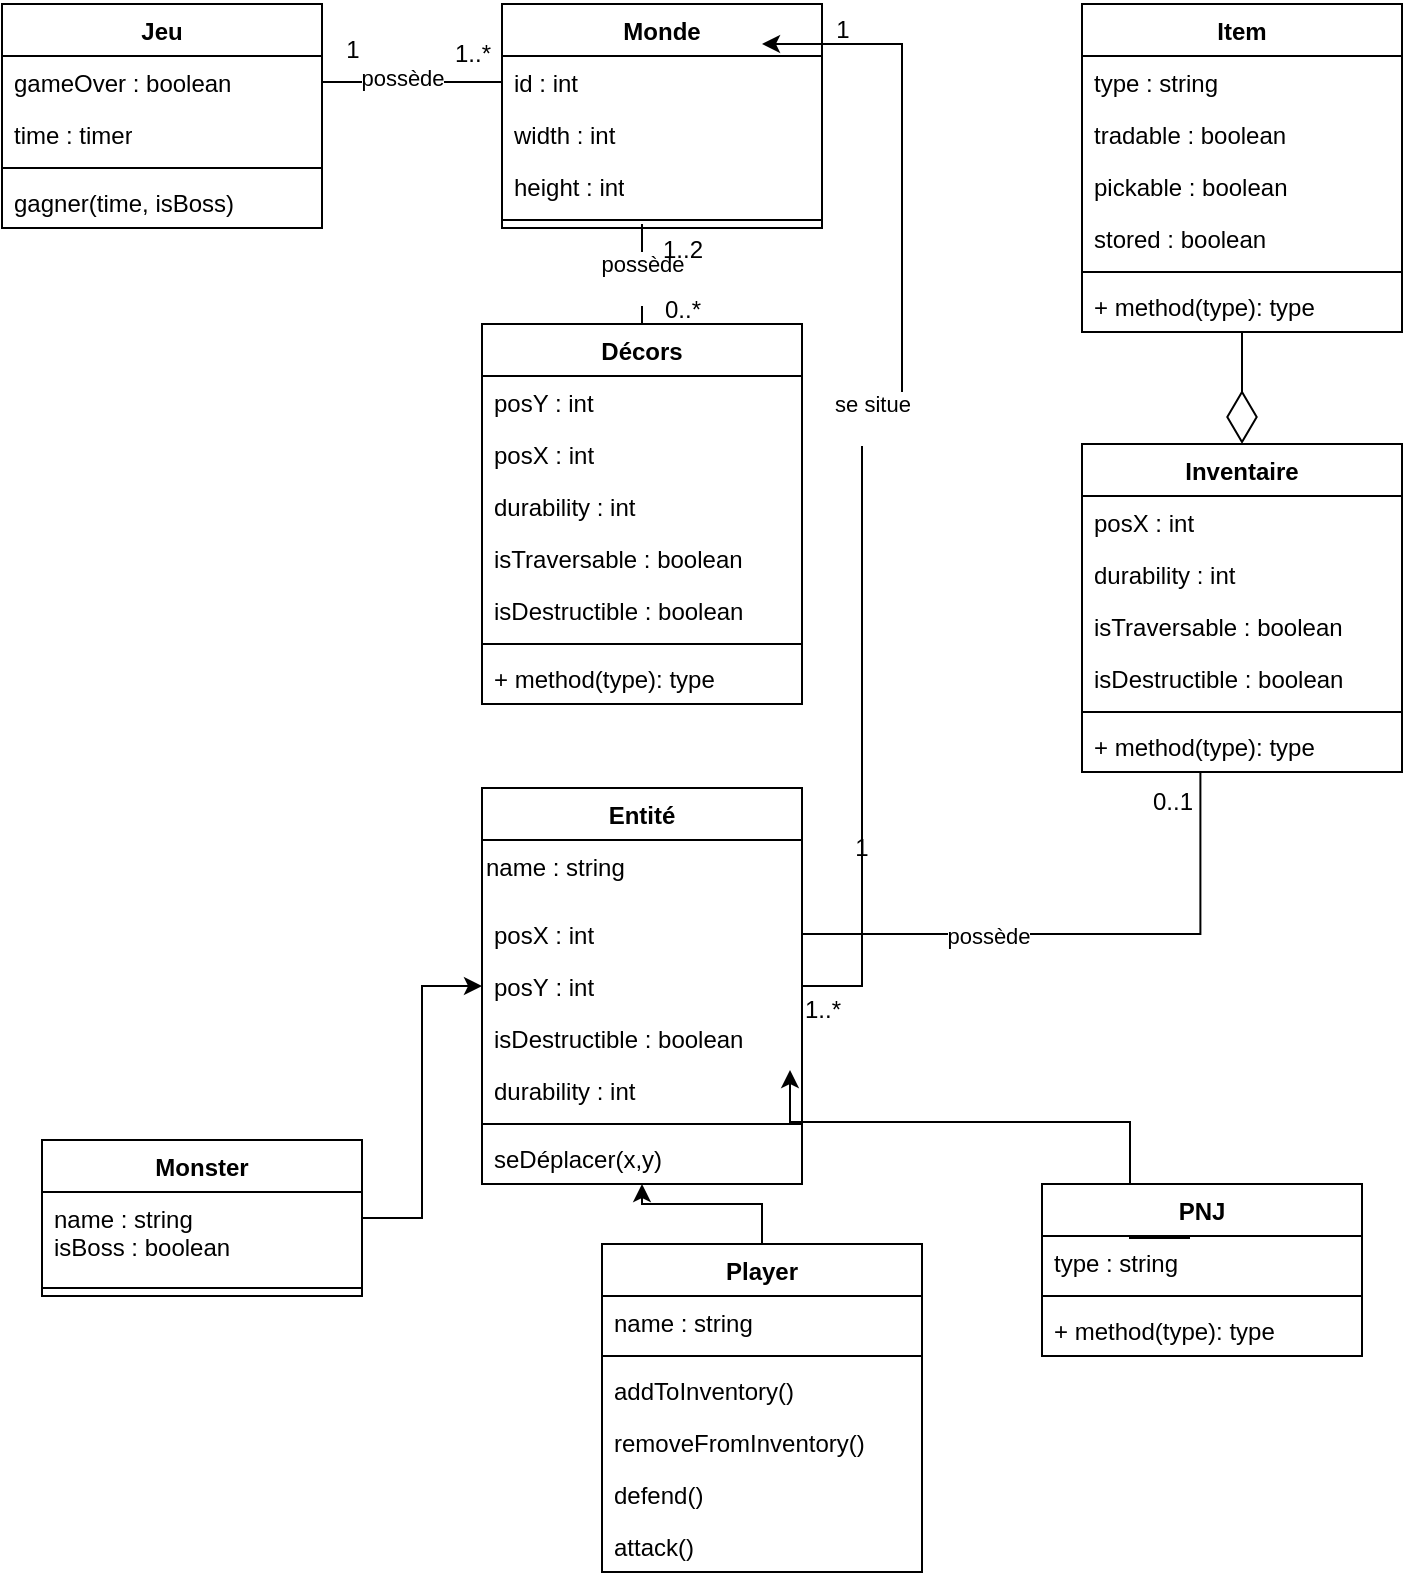 <mxfile version="24.4.4" type="github">
  <diagram name="Page-1" id="7n9H1f2h5dFWYlGB2xNx">
    <mxGraphModel dx="1744" dy="925" grid="1" gridSize="10" guides="1" tooltips="1" connect="1" arrows="1" fold="1" page="1" pageScale="1" pageWidth="827" pageHeight="1169" math="0" shadow="0">
      <root>
        <mxCell id="0" />
        <mxCell id="1" parent="0" />
        <mxCell id="g69FossWEPTCUvp6tTPk-5" value="Monde&lt;div&gt;&lt;br&gt;&lt;/div&gt;" style="swimlane;fontStyle=1;align=center;verticalAlign=top;childLayout=stackLayout;horizontal=1;startSize=26;horizontalStack=0;resizeParent=1;resizeParentMax=0;resizeLast=0;collapsible=1;marginBottom=0;whiteSpace=wrap;html=1;" vertex="1" parent="1">
          <mxGeometry x="270" y="10" width="160" height="112" as="geometry" />
        </mxCell>
        <mxCell id="g69FossWEPTCUvp6tTPk-6" value="id&lt;span style=&quot;background-color: initial;&quot;&gt;&amp;nbsp;: int&lt;/span&gt;" style="text;strokeColor=none;fillColor=none;align=left;verticalAlign=top;spacingLeft=4;spacingRight=4;overflow=hidden;rotatable=0;points=[[0,0.5],[1,0.5]];portConstraint=eastwest;whiteSpace=wrap;html=1;" vertex="1" parent="g69FossWEPTCUvp6tTPk-5">
          <mxGeometry y="26" width="160" height="26" as="geometry" />
        </mxCell>
        <mxCell id="g69FossWEPTCUvp6tTPk-113" style="edgeStyle=orthogonalEdgeStyle;rounded=0;orthogonalLoop=1;jettySize=auto;html=1;" edge="1" parent="g69FossWEPTCUvp6tTPk-5" source="g69FossWEPTCUvp6tTPk-63">
          <mxGeometry relative="1" as="geometry">
            <mxPoint x="130" y="20" as="targetPoint" />
            <mxPoint x="200" y="373" as="sourcePoint" />
            <Array as="points">
              <mxPoint x="180" y="491" />
              <mxPoint x="180" y="207" />
              <mxPoint x="200" y="207" />
              <mxPoint x="200" y="20" />
            </Array>
          </mxGeometry>
        </mxCell>
        <mxCell id="g69FossWEPTCUvp6tTPk-114" value="se situe&lt;div&gt;&lt;br&gt;&lt;/div&gt;" style="edgeLabel;html=1;align=center;verticalAlign=middle;resizable=0;points=[];" vertex="1" connectable="0" parent="g69FossWEPTCUvp6tTPk-113">
          <mxGeometry x="0.08" relative="1" as="geometry">
            <mxPoint as="offset" />
          </mxGeometry>
        </mxCell>
        <mxCell id="g69FossWEPTCUvp6tTPk-106" value="width : int&lt;div&gt;&lt;br&gt;&lt;/div&gt;" style="text;strokeColor=none;fillColor=none;align=left;verticalAlign=top;spacingLeft=4;spacingRight=4;overflow=hidden;rotatable=0;points=[[0,0.5],[1,0.5]];portConstraint=eastwest;whiteSpace=wrap;html=1;" vertex="1" parent="g69FossWEPTCUvp6tTPk-5">
          <mxGeometry y="52" width="160" height="26" as="geometry" />
        </mxCell>
        <mxCell id="g69FossWEPTCUvp6tTPk-107" value="height : int" style="text;strokeColor=none;fillColor=none;align=left;verticalAlign=top;spacingLeft=4;spacingRight=4;overflow=hidden;rotatable=0;points=[[0,0.5],[1,0.5]];portConstraint=eastwest;whiteSpace=wrap;html=1;" vertex="1" parent="g69FossWEPTCUvp6tTPk-5">
          <mxGeometry y="78" width="160" height="26" as="geometry" />
        </mxCell>
        <mxCell id="g69FossWEPTCUvp6tTPk-7" value="" style="line;strokeWidth=1;fillColor=none;align=left;verticalAlign=middle;spacingTop=-1;spacingLeft=3;spacingRight=3;rotatable=0;labelPosition=right;points=[];portConstraint=eastwest;strokeColor=inherit;" vertex="1" parent="g69FossWEPTCUvp6tTPk-5">
          <mxGeometry y="104" width="160" height="8" as="geometry" />
        </mxCell>
        <mxCell id="g69FossWEPTCUvp6tTPk-108" style="edgeStyle=orthogonalEdgeStyle;rounded=0;orthogonalLoop=1;jettySize=auto;html=1;endArrow=none;endFill=0;" edge="1" parent="1" source="g69FossWEPTCUvp6tTPk-11">
          <mxGeometry relative="1" as="geometry">
            <mxPoint x="340" y="120" as="targetPoint" />
          </mxGeometry>
        </mxCell>
        <mxCell id="g69FossWEPTCUvp6tTPk-109" value="possède&lt;div&gt;&lt;br&gt;&lt;/div&gt;" style="edgeLabel;html=1;align=center;verticalAlign=middle;resizable=0;points=[];" vertex="1" connectable="0" parent="g69FossWEPTCUvp6tTPk-108">
          <mxGeometry x="-0.073" relative="1" as="geometry">
            <mxPoint as="offset" />
          </mxGeometry>
        </mxCell>
        <mxCell id="g69FossWEPTCUvp6tTPk-11" value="&lt;div&gt;D&lt;span style=&quot;background-color: initial;&quot;&gt;écors&lt;/span&gt;&lt;/div&gt;" style="swimlane;fontStyle=1;align=center;verticalAlign=top;childLayout=stackLayout;horizontal=1;startSize=26;horizontalStack=0;resizeParent=1;resizeParentMax=0;resizeLast=0;collapsible=1;marginBottom=0;whiteSpace=wrap;html=1;" vertex="1" parent="1">
          <mxGeometry x="260" y="170" width="160" height="190" as="geometry" />
        </mxCell>
        <mxCell id="g69FossWEPTCUvp6tTPk-12" value="posY : int" style="text;strokeColor=none;fillColor=none;align=left;verticalAlign=top;spacingLeft=4;spacingRight=4;overflow=hidden;rotatable=0;points=[[0,0.5],[1,0.5]];portConstraint=eastwest;whiteSpace=wrap;html=1;" vertex="1" parent="g69FossWEPTCUvp6tTPk-11">
          <mxGeometry y="26" width="160" height="26" as="geometry" />
        </mxCell>
        <mxCell id="g69FossWEPTCUvp6tTPk-23" value="posX : int&amp;nbsp;" style="text;strokeColor=none;fillColor=none;align=left;verticalAlign=top;spacingLeft=4;spacingRight=4;overflow=hidden;rotatable=0;points=[[0,0.5],[1,0.5]];portConstraint=eastwest;whiteSpace=wrap;html=1;" vertex="1" parent="g69FossWEPTCUvp6tTPk-11">
          <mxGeometry y="52" width="160" height="26" as="geometry" />
        </mxCell>
        <mxCell id="g69FossWEPTCUvp6tTPk-27" value="durability : int" style="text;strokeColor=none;fillColor=none;align=left;verticalAlign=top;spacingLeft=4;spacingRight=4;overflow=hidden;rotatable=0;points=[[0,0.5],[1,0.5]];portConstraint=eastwest;whiteSpace=wrap;html=1;" vertex="1" parent="g69FossWEPTCUvp6tTPk-11">
          <mxGeometry y="78" width="160" height="26" as="geometry" />
        </mxCell>
        <mxCell id="g69FossWEPTCUvp6tTPk-25" value="isTraversable : boolean&lt;div&gt;&lt;br&gt;&lt;/div&gt;" style="text;strokeColor=none;fillColor=none;align=left;verticalAlign=top;spacingLeft=4;spacingRight=4;overflow=hidden;rotatable=0;points=[[0,0.5],[1,0.5]];portConstraint=eastwest;whiteSpace=wrap;html=1;" vertex="1" parent="g69FossWEPTCUvp6tTPk-11">
          <mxGeometry y="104" width="160" height="26" as="geometry" />
        </mxCell>
        <mxCell id="g69FossWEPTCUvp6tTPk-26" value="isDestructible : boolean&lt;div&gt;&lt;br&gt;&lt;div&gt;&lt;br&gt;&lt;/div&gt;&lt;/div&gt;" style="text;strokeColor=none;fillColor=none;align=left;verticalAlign=top;spacingLeft=4;spacingRight=4;overflow=hidden;rotatable=0;points=[[0,0.5],[1,0.5]];portConstraint=eastwest;whiteSpace=wrap;html=1;" vertex="1" parent="g69FossWEPTCUvp6tTPk-11">
          <mxGeometry y="130" width="160" height="26" as="geometry" />
        </mxCell>
        <mxCell id="g69FossWEPTCUvp6tTPk-13" value="" style="line;strokeWidth=1;fillColor=none;align=left;verticalAlign=middle;spacingTop=-1;spacingLeft=3;spacingRight=3;rotatable=0;labelPosition=right;points=[];portConstraint=eastwest;strokeColor=inherit;" vertex="1" parent="g69FossWEPTCUvp6tTPk-11">
          <mxGeometry y="156" width="160" height="8" as="geometry" />
        </mxCell>
        <mxCell id="g69FossWEPTCUvp6tTPk-14" value="+ method(type): type" style="text;strokeColor=none;fillColor=none;align=left;verticalAlign=top;spacingLeft=4;spacingRight=4;overflow=hidden;rotatable=0;points=[[0,0.5],[1,0.5]];portConstraint=eastwest;whiteSpace=wrap;html=1;" vertex="1" parent="g69FossWEPTCUvp6tTPk-11">
          <mxGeometry y="164" width="160" height="26" as="geometry" />
        </mxCell>
        <mxCell id="g69FossWEPTCUvp6tTPk-28" value="&lt;div&gt;Inventaire&lt;/div&gt;" style="swimlane;fontStyle=1;align=center;verticalAlign=top;childLayout=stackLayout;horizontal=1;startSize=26;horizontalStack=0;resizeParent=1;resizeParentMax=0;resizeLast=0;collapsible=1;marginBottom=0;whiteSpace=wrap;html=1;" vertex="1" parent="1">
          <mxGeometry x="560" y="230" width="160" height="164" as="geometry" />
        </mxCell>
        <mxCell id="g69FossWEPTCUvp6tTPk-30" value="posX : int&amp;nbsp;" style="text;strokeColor=none;fillColor=none;align=left;verticalAlign=top;spacingLeft=4;spacingRight=4;overflow=hidden;rotatable=0;points=[[0,0.5],[1,0.5]];portConstraint=eastwest;whiteSpace=wrap;html=1;" vertex="1" parent="g69FossWEPTCUvp6tTPk-28">
          <mxGeometry y="26" width="160" height="26" as="geometry" />
        </mxCell>
        <mxCell id="g69FossWEPTCUvp6tTPk-31" value="durability : int" style="text;strokeColor=none;fillColor=none;align=left;verticalAlign=top;spacingLeft=4;spacingRight=4;overflow=hidden;rotatable=0;points=[[0,0.5],[1,0.5]];portConstraint=eastwest;whiteSpace=wrap;html=1;" vertex="1" parent="g69FossWEPTCUvp6tTPk-28">
          <mxGeometry y="52" width="160" height="26" as="geometry" />
        </mxCell>
        <mxCell id="g69FossWEPTCUvp6tTPk-32" value="isTraversable : boolean&lt;div&gt;&lt;br&gt;&lt;/div&gt;" style="text;strokeColor=none;fillColor=none;align=left;verticalAlign=top;spacingLeft=4;spacingRight=4;overflow=hidden;rotatable=0;points=[[0,0.5],[1,0.5]];portConstraint=eastwest;whiteSpace=wrap;html=1;" vertex="1" parent="g69FossWEPTCUvp6tTPk-28">
          <mxGeometry y="78" width="160" height="26" as="geometry" />
        </mxCell>
        <mxCell id="g69FossWEPTCUvp6tTPk-33" value="isDestructible : boolean&lt;div&gt;&lt;br&gt;&lt;div&gt;&lt;br&gt;&lt;/div&gt;&lt;/div&gt;" style="text;strokeColor=none;fillColor=none;align=left;verticalAlign=top;spacingLeft=4;spacingRight=4;overflow=hidden;rotatable=0;points=[[0,0.5],[1,0.5]];portConstraint=eastwest;whiteSpace=wrap;html=1;" vertex="1" parent="g69FossWEPTCUvp6tTPk-28">
          <mxGeometry y="104" width="160" height="26" as="geometry" />
        </mxCell>
        <mxCell id="g69FossWEPTCUvp6tTPk-34" value="" style="line;strokeWidth=1;fillColor=none;align=left;verticalAlign=middle;spacingTop=-1;spacingLeft=3;spacingRight=3;rotatable=0;labelPosition=right;points=[];portConstraint=eastwest;strokeColor=inherit;" vertex="1" parent="g69FossWEPTCUvp6tTPk-28">
          <mxGeometry y="130" width="160" height="8" as="geometry" />
        </mxCell>
        <mxCell id="g69FossWEPTCUvp6tTPk-35" value="+ method(type): type" style="text;strokeColor=none;fillColor=none;align=left;verticalAlign=top;spacingLeft=4;spacingRight=4;overflow=hidden;rotatable=0;points=[[0,0.5],[1,0.5]];portConstraint=eastwest;whiteSpace=wrap;html=1;" vertex="1" parent="g69FossWEPTCUvp6tTPk-28">
          <mxGeometry y="138" width="160" height="26" as="geometry" />
        </mxCell>
        <mxCell id="g69FossWEPTCUvp6tTPk-52" value="&lt;div&gt;Item&lt;/div&gt;&lt;div&gt;&lt;br&gt;&lt;/div&gt;" style="swimlane;fontStyle=1;align=center;verticalAlign=top;childLayout=stackLayout;horizontal=1;startSize=26;horizontalStack=0;resizeParent=1;resizeParentMax=0;resizeLast=0;collapsible=1;marginBottom=0;whiteSpace=wrap;html=1;" vertex="1" parent="1">
          <mxGeometry x="560" y="10" width="160" height="164" as="geometry" />
        </mxCell>
        <mxCell id="g69FossWEPTCUvp6tTPk-53" value="type : string&lt;div&gt;&lt;br&gt;&lt;div&gt;&lt;br&gt;&lt;/div&gt;&lt;/div&gt;" style="text;strokeColor=none;fillColor=none;align=left;verticalAlign=top;spacingLeft=4;spacingRight=4;overflow=hidden;rotatable=0;points=[[0,0.5],[1,0.5]];portConstraint=eastwest;whiteSpace=wrap;html=1;" vertex="1" parent="g69FossWEPTCUvp6tTPk-52">
          <mxGeometry y="26" width="160" height="26" as="geometry" />
        </mxCell>
        <mxCell id="g69FossWEPTCUvp6tTPk-56" value="tradable : boolean&lt;div&gt;&lt;br&gt;&lt;/div&gt;" style="text;strokeColor=none;fillColor=none;align=left;verticalAlign=top;spacingLeft=4;spacingRight=4;overflow=hidden;rotatable=0;points=[[0,0.5],[1,0.5]];portConstraint=eastwest;whiteSpace=wrap;html=1;" vertex="1" parent="g69FossWEPTCUvp6tTPk-52">
          <mxGeometry y="52" width="160" height="26" as="geometry" />
        </mxCell>
        <mxCell id="g69FossWEPTCUvp6tTPk-57" value="pickable : boolean" style="text;strokeColor=none;fillColor=none;align=left;verticalAlign=top;spacingLeft=4;spacingRight=4;overflow=hidden;rotatable=0;points=[[0,0.5],[1,0.5]];portConstraint=eastwest;whiteSpace=wrap;html=1;" vertex="1" parent="g69FossWEPTCUvp6tTPk-52">
          <mxGeometry y="78" width="160" height="26" as="geometry" />
        </mxCell>
        <mxCell id="g69FossWEPTCUvp6tTPk-122" value="stored : boolean" style="text;strokeColor=none;fillColor=none;align=left;verticalAlign=top;spacingLeft=4;spacingRight=4;overflow=hidden;rotatable=0;points=[[0,0.5],[1,0.5]];portConstraint=eastwest;whiteSpace=wrap;html=1;" vertex="1" parent="g69FossWEPTCUvp6tTPk-52">
          <mxGeometry y="104" width="160" height="26" as="geometry" />
        </mxCell>
        <mxCell id="g69FossWEPTCUvp6tTPk-54" value="" style="line;strokeWidth=1;fillColor=none;align=left;verticalAlign=middle;spacingTop=-1;spacingLeft=3;spacingRight=3;rotatable=0;labelPosition=right;points=[];portConstraint=eastwest;strokeColor=inherit;" vertex="1" parent="g69FossWEPTCUvp6tTPk-52">
          <mxGeometry y="130" width="160" height="8" as="geometry" />
        </mxCell>
        <mxCell id="g69FossWEPTCUvp6tTPk-55" value="+ method(type): type" style="text;strokeColor=none;fillColor=none;align=left;verticalAlign=top;spacingLeft=4;spacingRight=4;overflow=hidden;rotatable=0;points=[[0,0.5],[1,0.5]];portConstraint=eastwest;whiteSpace=wrap;html=1;" vertex="1" parent="g69FossWEPTCUvp6tTPk-52">
          <mxGeometry y="138" width="160" height="26" as="geometry" />
        </mxCell>
        <mxCell id="g69FossWEPTCUvp6tTPk-62" value="" style="endArrow=diamondThin;endFill=0;endSize=24;html=1;rounded=0;" edge="1" parent="1" source="g69FossWEPTCUvp6tTPk-52" target="g69FossWEPTCUvp6tTPk-28">
          <mxGeometry width="160" relative="1" as="geometry">
            <mxPoint x="580" y="180" as="sourcePoint" />
            <mxPoint x="740" y="180" as="targetPoint" />
          </mxGeometry>
        </mxCell>
        <mxCell id="g69FossWEPTCUvp6tTPk-63" value="&lt;div&gt;Entité&lt;/div&gt;&lt;div&gt;&lt;br&gt;&lt;/div&gt;" style="swimlane;fontStyle=1;align=center;verticalAlign=top;childLayout=stackLayout;horizontal=1;startSize=26;horizontalStack=0;resizeParent=1;resizeParentMax=0;resizeLast=0;collapsible=1;marginBottom=0;whiteSpace=wrap;html=1;" vertex="1" parent="1">
          <mxGeometry x="260" y="402" width="160" height="198" as="geometry" />
        </mxCell>
        <mxCell id="g69FossWEPTCUvp6tTPk-89" value="&lt;div style=&quot;forced-color-adjust: none;&quot;&gt;name : string&lt;/div&gt;&lt;div style=&quot;forced-color-adjust: none;&quot;&gt;&lt;br&gt;&lt;/div&gt;" style="text;whiteSpace=wrap;html=1;" vertex="1" parent="g69FossWEPTCUvp6tTPk-63">
          <mxGeometry y="26" width="160" height="34" as="geometry" />
        </mxCell>
        <mxCell id="g69FossWEPTCUvp6tTPk-64" value="posX : int&lt;div&gt;&lt;br&gt;&lt;/div&gt;" style="text;strokeColor=none;fillColor=none;align=left;verticalAlign=top;spacingLeft=4;spacingRight=4;overflow=hidden;rotatable=0;points=[[0,0.5],[1,0.5]];portConstraint=eastwest;whiteSpace=wrap;html=1;" vertex="1" parent="g69FossWEPTCUvp6tTPk-63">
          <mxGeometry y="60" width="160" height="26" as="geometry" />
        </mxCell>
        <mxCell id="g69FossWEPTCUvp6tTPk-67" value="posY&lt;span style=&quot;background-color: initial;&quot;&gt;&amp;nbsp;: int&lt;/span&gt;&lt;div&gt;&lt;div&gt;&lt;br&gt;&lt;/div&gt;&lt;/div&gt;" style="text;strokeColor=none;fillColor=none;align=left;verticalAlign=top;spacingLeft=4;spacingRight=4;overflow=hidden;rotatable=0;points=[[0,0.5],[1,0.5]];portConstraint=eastwest;whiteSpace=wrap;html=1;" vertex="1" parent="g69FossWEPTCUvp6tTPk-63">
          <mxGeometry y="86" width="160" height="26" as="geometry" />
        </mxCell>
        <mxCell id="g69FossWEPTCUvp6tTPk-68" value="&lt;div&gt;&lt;div&gt;isDestructible : boolean&lt;/div&gt;&lt;/div&gt;" style="text;strokeColor=none;fillColor=none;align=left;verticalAlign=top;spacingLeft=4;spacingRight=4;overflow=hidden;rotatable=0;points=[[0,0.5],[1,0.5]];portConstraint=eastwest;whiteSpace=wrap;html=1;" vertex="1" parent="g69FossWEPTCUvp6tTPk-63">
          <mxGeometry y="112" width="160" height="26" as="geometry" />
        </mxCell>
        <mxCell id="g69FossWEPTCUvp6tTPk-69" value="durability : int&lt;div&gt;&lt;br&gt;&lt;/div&gt;" style="text;strokeColor=none;fillColor=none;align=left;verticalAlign=top;spacingLeft=4;spacingRight=4;overflow=hidden;rotatable=0;points=[[0,0.5],[1,0.5]];portConstraint=eastwest;whiteSpace=wrap;html=1;" vertex="1" parent="g69FossWEPTCUvp6tTPk-63">
          <mxGeometry y="138" width="160" height="26" as="geometry" />
        </mxCell>
        <mxCell id="g69FossWEPTCUvp6tTPk-65" value="" style="line;strokeWidth=1;fillColor=none;align=left;verticalAlign=middle;spacingTop=-1;spacingLeft=3;spacingRight=3;rotatable=0;labelPosition=right;points=[];portConstraint=eastwest;strokeColor=inherit;" vertex="1" parent="g69FossWEPTCUvp6tTPk-63">
          <mxGeometry y="164" width="160" height="8" as="geometry" />
        </mxCell>
        <mxCell id="g69FossWEPTCUvp6tTPk-66" value="seDéplacer(x,y)&lt;div&gt;&lt;br&gt;&lt;/div&gt;" style="text;strokeColor=none;fillColor=none;align=left;verticalAlign=top;spacingLeft=4;spacingRight=4;overflow=hidden;rotatable=0;points=[[0,0.5],[1,0.5]];portConstraint=eastwest;whiteSpace=wrap;html=1;" vertex="1" parent="g69FossWEPTCUvp6tTPk-63">
          <mxGeometry y="172" width="160" height="26" as="geometry" />
        </mxCell>
        <mxCell id="g69FossWEPTCUvp6tTPk-86" style="edgeStyle=orthogonalEdgeStyle;rounded=0;orthogonalLoop=1;jettySize=auto;html=1;" edge="1" parent="1" source="g69FossWEPTCUvp6tTPk-70" target="g69FossWEPTCUvp6tTPk-63">
          <mxGeometry relative="1" as="geometry" />
        </mxCell>
        <mxCell id="g69FossWEPTCUvp6tTPk-70" value="&lt;div&gt;Monster&lt;/div&gt;&lt;div&gt;&lt;br&gt;&lt;/div&gt;" style="swimlane;fontStyle=1;align=center;verticalAlign=top;childLayout=stackLayout;horizontal=1;startSize=26;horizontalStack=0;resizeParent=1;resizeParentMax=0;resizeLast=0;collapsible=1;marginBottom=0;whiteSpace=wrap;html=1;" vertex="1" parent="1">
          <mxGeometry x="40" y="578" width="160" height="78" as="geometry" />
        </mxCell>
        <mxCell id="g69FossWEPTCUvp6tTPk-71" value="name : string&lt;div&gt;isBoss : boolean&lt;/div&gt;&lt;div&gt;&lt;br&gt;&lt;/div&gt;" style="text;strokeColor=none;fillColor=none;align=left;verticalAlign=top;spacingLeft=4;spacingRight=4;overflow=hidden;rotatable=0;points=[[0,0.5],[1,0.5]];portConstraint=eastwest;whiteSpace=wrap;html=1;" vertex="1" parent="g69FossWEPTCUvp6tTPk-70">
          <mxGeometry y="26" width="160" height="44" as="geometry" />
        </mxCell>
        <mxCell id="g69FossWEPTCUvp6tTPk-72" value="" style="line;strokeWidth=1;fillColor=none;align=left;verticalAlign=middle;spacingTop=-1;spacingLeft=3;spacingRight=3;rotatable=0;labelPosition=right;points=[];portConstraint=eastwest;strokeColor=inherit;" vertex="1" parent="g69FossWEPTCUvp6tTPk-70">
          <mxGeometry y="70" width="160" height="8" as="geometry" />
        </mxCell>
        <mxCell id="g69FossWEPTCUvp6tTPk-87" style="edgeStyle=orthogonalEdgeStyle;rounded=0;orthogonalLoop=1;jettySize=auto;html=1;" edge="1" parent="1" source="g69FossWEPTCUvp6tTPk-74" target="g69FossWEPTCUvp6tTPk-63">
          <mxGeometry relative="1" as="geometry" />
        </mxCell>
        <mxCell id="g69FossWEPTCUvp6tTPk-74" value="&lt;div&gt;Player&lt;/div&gt;&lt;div&gt;&lt;br&gt;&lt;/div&gt;" style="swimlane;fontStyle=1;align=center;verticalAlign=top;childLayout=stackLayout;horizontal=1;startSize=26;horizontalStack=0;resizeParent=1;resizeParentMax=0;resizeLast=0;collapsible=1;marginBottom=0;whiteSpace=wrap;html=1;" vertex="1" parent="1">
          <mxGeometry x="320" y="630" width="160" height="164" as="geometry" />
        </mxCell>
        <mxCell id="g69FossWEPTCUvp6tTPk-75" value="name : string" style="text;strokeColor=none;fillColor=none;align=left;verticalAlign=top;spacingLeft=4;spacingRight=4;overflow=hidden;rotatable=0;points=[[0,0.5],[1,0.5]];portConstraint=eastwest;whiteSpace=wrap;html=1;" vertex="1" parent="g69FossWEPTCUvp6tTPk-74">
          <mxGeometry y="26" width="160" height="26" as="geometry" />
        </mxCell>
        <mxCell id="g69FossWEPTCUvp6tTPk-76" value="" style="line;strokeWidth=1;fillColor=none;align=left;verticalAlign=middle;spacingTop=-1;spacingLeft=3;spacingRight=3;rotatable=0;labelPosition=right;points=[];portConstraint=eastwest;strokeColor=inherit;" vertex="1" parent="g69FossWEPTCUvp6tTPk-74">
          <mxGeometry y="52" width="160" height="8" as="geometry" />
        </mxCell>
        <mxCell id="g69FossWEPTCUvp6tTPk-120" value="addToInventory()&lt;div&gt;&lt;br&gt;&lt;/div&gt;" style="text;strokeColor=none;fillColor=none;align=left;verticalAlign=top;spacingLeft=4;spacingRight=4;overflow=hidden;rotatable=0;points=[[0,0.5],[1,0.5]];portConstraint=eastwest;whiteSpace=wrap;html=1;" vertex="1" parent="g69FossWEPTCUvp6tTPk-74">
          <mxGeometry y="60" width="160" height="26" as="geometry" />
        </mxCell>
        <mxCell id="g69FossWEPTCUvp6tTPk-121" value="&lt;div&gt;removeFrom&lt;span style=&quot;background-color: initial;&quot;&gt;Inventory()&lt;/span&gt;&lt;/div&gt;" style="text;strokeColor=none;fillColor=none;align=left;verticalAlign=top;spacingLeft=4;spacingRight=4;overflow=hidden;rotatable=0;points=[[0,0.5],[1,0.5]];portConstraint=eastwest;whiteSpace=wrap;html=1;" vertex="1" parent="g69FossWEPTCUvp6tTPk-74">
          <mxGeometry y="86" width="160" height="26" as="geometry" />
        </mxCell>
        <mxCell id="g69FossWEPTCUvp6tTPk-124" value="defend()&lt;div&gt;&lt;br&gt;&lt;/div&gt;" style="text;strokeColor=none;fillColor=none;align=left;verticalAlign=top;spacingLeft=4;spacingRight=4;overflow=hidden;rotatable=0;points=[[0,0.5],[1,0.5]];portConstraint=eastwest;whiteSpace=wrap;html=1;" vertex="1" parent="g69FossWEPTCUvp6tTPk-74">
          <mxGeometry y="112" width="160" height="26" as="geometry" />
        </mxCell>
        <mxCell id="g69FossWEPTCUvp6tTPk-123" value="attack()&lt;div&gt;&lt;br&gt;&lt;/div&gt;" style="text;strokeColor=none;fillColor=none;align=left;verticalAlign=top;spacingLeft=4;spacingRight=4;overflow=hidden;rotatable=0;points=[[0,0.5],[1,0.5]];portConstraint=eastwest;whiteSpace=wrap;html=1;" vertex="1" parent="g69FossWEPTCUvp6tTPk-74">
          <mxGeometry y="138" width="160" height="26" as="geometry" />
        </mxCell>
        <mxCell id="g69FossWEPTCUvp6tTPk-88" style="edgeStyle=orthogonalEdgeStyle;rounded=0;orthogonalLoop=1;jettySize=auto;html=1;" edge="1" parent="1">
          <mxGeometry relative="1" as="geometry">
            <mxPoint x="614" y="627.0" as="sourcePoint" />
            <mxPoint x="414" y="543" as="targetPoint" />
            <Array as="points">
              <mxPoint x="584" y="627" />
              <mxPoint x="584" y="569" />
              <mxPoint x="414" y="569" />
            </Array>
          </mxGeometry>
        </mxCell>
        <mxCell id="g69FossWEPTCUvp6tTPk-78" value="&lt;div&gt;PNJ&lt;/div&gt;&lt;div&gt;&lt;br&gt;&lt;/div&gt;" style="swimlane;fontStyle=1;align=center;verticalAlign=top;childLayout=stackLayout;horizontal=1;startSize=26;horizontalStack=0;resizeParent=1;resizeParentMax=0;resizeLast=0;collapsible=1;marginBottom=0;whiteSpace=wrap;html=1;" vertex="1" parent="1">
          <mxGeometry x="540" y="600" width="160" height="86" as="geometry" />
        </mxCell>
        <mxCell id="g69FossWEPTCUvp6tTPk-79" value="type : string&lt;div&gt;&lt;br&gt;&lt;/div&gt;" style="text;strokeColor=none;fillColor=none;align=left;verticalAlign=top;spacingLeft=4;spacingRight=4;overflow=hidden;rotatable=0;points=[[0,0.5],[1,0.5]];portConstraint=eastwest;whiteSpace=wrap;html=1;" vertex="1" parent="g69FossWEPTCUvp6tTPk-78">
          <mxGeometry y="26" width="160" height="26" as="geometry" />
        </mxCell>
        <mxCell id="g69FossWEPTCUvp6tTPk-80" value="" style="line;strokeWidth=1;fillColor=none;align=left;verticalAlign=middle;spacingTop=-1;spacingLeft=3;spacingRight=3;rotatable=0;labelPosition=right;points=[];portConstraint=eastwest;strokeColor=inherit;" vertex="1" parent="g69FossWEPTCUvp6tTPk-78">
          <mxGeometry y="52" width="160" height="8" as="geometry" />
        </mxCell>
        <mxCell id="g69FossWEPTCUvp6tTPk-81" value="+ method(type): type" style="text;strokeColor=none;fillColor=none;align=left;verticalAlign=top;spacingLeft=4;spacingRight=4;overflow=hidden;rotatable=0;points=[[0,0.5],[1,0.5]];portConstraint=eastwest;whiteSpace=wrap;html=1;" vertex="1" parent="g69FossWEPTCUvp6tTPk-78">
          <mxGeometry y="60" width="160" height="26" as="geometry" />
        </mxCell>
        <mxCell id="g69FossWEPTCUvp6tTPk-91" style="edgeStyle=orthogonalEdgeStyle;rounded=0;orthogonalLoop=1;jettySize=auto;html=1;endArrow=none;endFill=0;entryX=0.37;entryY=1.003;entryDx=0;entryDy=0;entryPerimeter=0;" edge="1" parent="1" source="g69FossWEPTCUvp6tTPk-64" target="g69FossWEPTCUvp6tTPk-35">
          <mxGeometry relative="1" as="geometry">
            <mxPoint x="620" y="400" as="targetPoint" />
          </mxGeometry>
        </mxCell>
        <mxCell id="g69FossWEPTCUvp6tTPk-93" value="possède" style="edgeLabel;html=1;align=center;verticalAlign=middle;resizable=0;points=[];" vertex="1" connectable="0" parent="g69FossWEPTCUvp6tTPk-91">
          <mxGeometry x="-0.335" y="-1" relative="1" as="geometry">
            <mxPoint as="offset" />
          </mxGeometry>
        </mxCell>
        <mxCell id="g69FossWEPTCUvp6tTPk-94" value="0..1" style="text;html=1;align=center;verticalAlign=middle;resizable=0;points=[];autosize=1;strokeColor=none;fillColor=none;" vertex="1" parent="1">
          <mxGeometry x="585" y="394" width="40" height="30" as="geometry" />
        </mxCell>
        <mxCell id="g69FossWEPTCUvp6tTPk-95" value="1&lt;div&gt;&lt;br&gt;&lt;/div&gt;" style="text;html=1;align=center;verticalAlign=middle;whiteSpace=wrap;rounded=0;" vertex="1" parent="1">
          <mxGeometry x="420" y="424" width="60" height="30" as="geometry" />
        </mxCell>
        <mxCell id="g69FossWEPTCUvp6tTPk-96" value="&lt;div&gt;Jeu&lt;/div&gt;" style="swimlane;fontStyle=1;align=center;verticalAlign=top;childLayout=stackLayout;horizontal=1;startSize=26;horizontalStack=0;resizeParent=1;resizeParentMax=0;resizeLast=0;collapsible=1;marginBottom=0;whiteSpace=wrap;html=1;" vertex="1" parent="1">
          <mxGeometry x="20" y="10" width="160" height="112" as="geometry" />
        </mxCell>
        <mxCell id="g69FossWEPTCUvp6tTPk-97" value="gameOver : boolean&lt;div&gt;&lt;br&gt;&lt;/div&gt;" style="text;strokeColor=none;fillColor=none;align=left;verticalAlign=top;spacingLeft=4;spacingRight=4;overflow=hidden;rotatable=0;points=[[0,0.5],[1,0.5]];portConstraint=eastwest;whiteSpace=wrap;html=1;" vertex="1" parent="g69FossWEPTCUvp6tTPk-96">
          <mxGeometry y="26" width="160" height="26" as="geometry" />
        </mxCell>
        <mxCell id="g69FossWEPTCUvp6tTPk-104" value="&lt;div&gt;time : timer&lt;/div&gt;" style="text;strokeColor=none;fillColor=none;align=left;verticalAlign=top;spacingLeft=4;spacingRight=4;overflow=hidden;rotatable=0;points=[[0,0.5],[1,0.5]];portConstraint=eastwest;whiteSpace=wrap;html=1;" vertex="1" parent="g69FossWEPTCUvp6tTPk-96">
          <mxGeometry y="52" width="160" height="26" as="geometry" />
        </mxCell>
        <mxCell id="g69FossWEPTCUvp6tTPk-98" value="" style="line;strokeWidth=1;fillColor=none;align=left;verticalAlign=middle;spacingTop=-1;spacingLeft=3;spacingRight=3;rotatable=0;labelPosition=right;points=[];portConstraint=eastwest;strokeColor=inherit;" vertex="1" parent="g69FossWEPTCUvp6tTPk-96">
          <mxGeometry y="78" width="160" height="8" as="geometry" />
        </mxCell>
        <mxCell id="g69FossWEPTCUvp6tTPk-99" value="gagner(time, isBoss)&lt;div&gt;&lt;br&gt;&lt;/div&gt;" style="text;strokeColor=none;fillColor=none;align=left;verticalAlign=top;spacingLeft=4;spacingRight=4;overflow=hidden;rotatable=0;points=[[0,0.5],[1,0.5]];portConstraint=eastwest;whiteSpace=wrap;html=1;" vertex="1" parent="g69FossWEPTCUvp6tTPk-96">
          <mxGeometry y="86" width="160" height="26" as="geometry" />
        </mxCell>
        <mxCell id="g69FossWEPTCUvp6tTPk-100" style="edgeStyle=orthogonalEdgeStyle;rounded=0;orthogonalLoop=1;jettySize=auto;html=1;entryX=0;entryY=0.5;entryDx=0;entryDy=0;endArrow=none;endFill=0;" edge="1" parent="1" source="g69FossWEPTCUvp6tTPk-97" target="g69FossWEPTCUvp6tTPk-6">
          <mxGeometry relative="1" as="geometry" />
        </mxCell>
        <mxCell id="g69FossWEPTCUvp6tTPk-101" value="possède" style="edgeLabel;html=1;align=center;verticalAlign=middle;resizable=0;points=[];" vertex="1" connectable="0" parent="g69FossWEPTCUvp6tTPk-100">
          <mxGeometry x="-0.111" y="2" relative="1" as="geometry">
            <mxPoint as="offset" />
          </mxGeometry>
        </mxCell>
        <mxCell id="g69FossWEPTCUvp6tTPk-102" value="1..*" style="text;html=1;align=center;verticalAlign=middle;resizable=0;points=[];autosize=1;strokeColor=none;fillColor=none;" vertex="1" parent="1">
          <mxGeometry x="235" y="20" width="40" height="30" as="geometry" />
        </mxCell>
        <mxCell id="g69FossWEPTCUvp6tTPk-103" value="1&lt;div&gt;&lt;br&gt;&lt;/div&gt;" style="text;html=1;align=center;verticalAlign=middle;resizable=0;points=[];autosize=1;strokeColor=none;fillColor=none;" vertex="1" parent="1">
          <mxGeometry x="180" y="20" width="30" height="40" as="geometry" />
        </mxCell>
        <mxCell id="g69FossWEPTCUvp6tTPk-110" value="1..2" style="text;html=1;align=center;verticalAlign=middle;resizable=0;points=[];autosize=1;strokeColor=none;fillColor=none;" vertex="1" parent="1">
          <mxGeometry x="340" y="118" width="40" height="30" as="geometry" />
        </mxCell>
        <mxCell id="g69FossWEPTCUvp6tTPk-111" value="0..*" style="text;html=1;align=center;verticalAlign=middle;resizable=0;points=[];autosize=1;strokeColor=none;fillColor=none;" vertex="1" parent="1">
          <mxGeometry x="340" y="148" width="40" height="30" as="geometry" />
        </mxCell>
        <mxCell id="g69FossWEPTCUvp6tTPk-116" value="1" style="text;html=1;align=center;verticalAlign=middle;resizable=0;points=[];autosize=1;strokeColor=none;fillColor=none;" vertex="1" parent="1">
          <mxGeometry x="425" y="8" width="30" height="30" as="geometry" />
        </mxCell>
        <mxCell id="g69FossWEPTCUvp6tTPk-117" value="1&lt;span style=&quot;background-color: initial;&quot;&gt;..*&lt;/span&gt;" style="text;html=1;align=center;verticalAlign=middle;resizable=0;points=[];autosize=1;strokeColor=none;fillColor=none;" vertex="1" parent="1">
          <mxGeometry x="410" y="498" width="40" height="30" as="geometry" />
        </mxCell>
      </root>
    </mxGraphModel>
  </diagram>
</mxfile>
